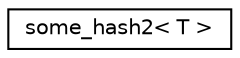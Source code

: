 digraph "Graphical Class Hierarchy"
{
  edge [fontname="Helvetica",fontsize="10",labelfontname="Helvetica",labelfontsize="10"];
  node [fontname="Helvetica",fontsize="10",shape=record];
  rankdir="LR";
  Node0 [label="some_hash2\< T \>",height=0.2,width=0.4,color="black", fillcolor="white", style="filled",URL="$structsome__hash2.html"];
}

